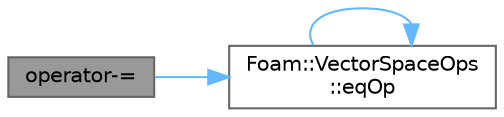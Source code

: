 digraph "operator-="
{
 // LATEX_PDF_SIZE
  bgcolor="transparent";
  edge [fontname=Helvetica,fontsize=10,labelfontname=Helvetica,labelfontsize=10];
  node [fontname=Helvetica,fontsize=10,shape=box,height=0.2,width=0.4];
  rankdir="LR";
  Node1 [id="Node000001",label="operator-=",height=0.2,width=0.4,color="gray40", fillcolor="grey60", style="filled", fontcolor="black",tooltip=" "];
  Node1 -> Node2 [id="edge1_Node000001_Node000002",color="steelblue1",style="solid",tooltip=" "];
  Node2 [id="Node000002",label="Foam::VectorSpaceOps\l::eqOp",height=0.2,width=0.4,color="grey40", fillcolor="white", style="filled",URL="$structFoam_1_1VectorSpaceOps.html#abe9399417fd1a4850ba1d327a37f36c7",tooltip=" "];
  Node2 -> Node2 [id="edge2_Node000002_Node000002",color="steelblue1",style="solid",tooltip=" "];
}
